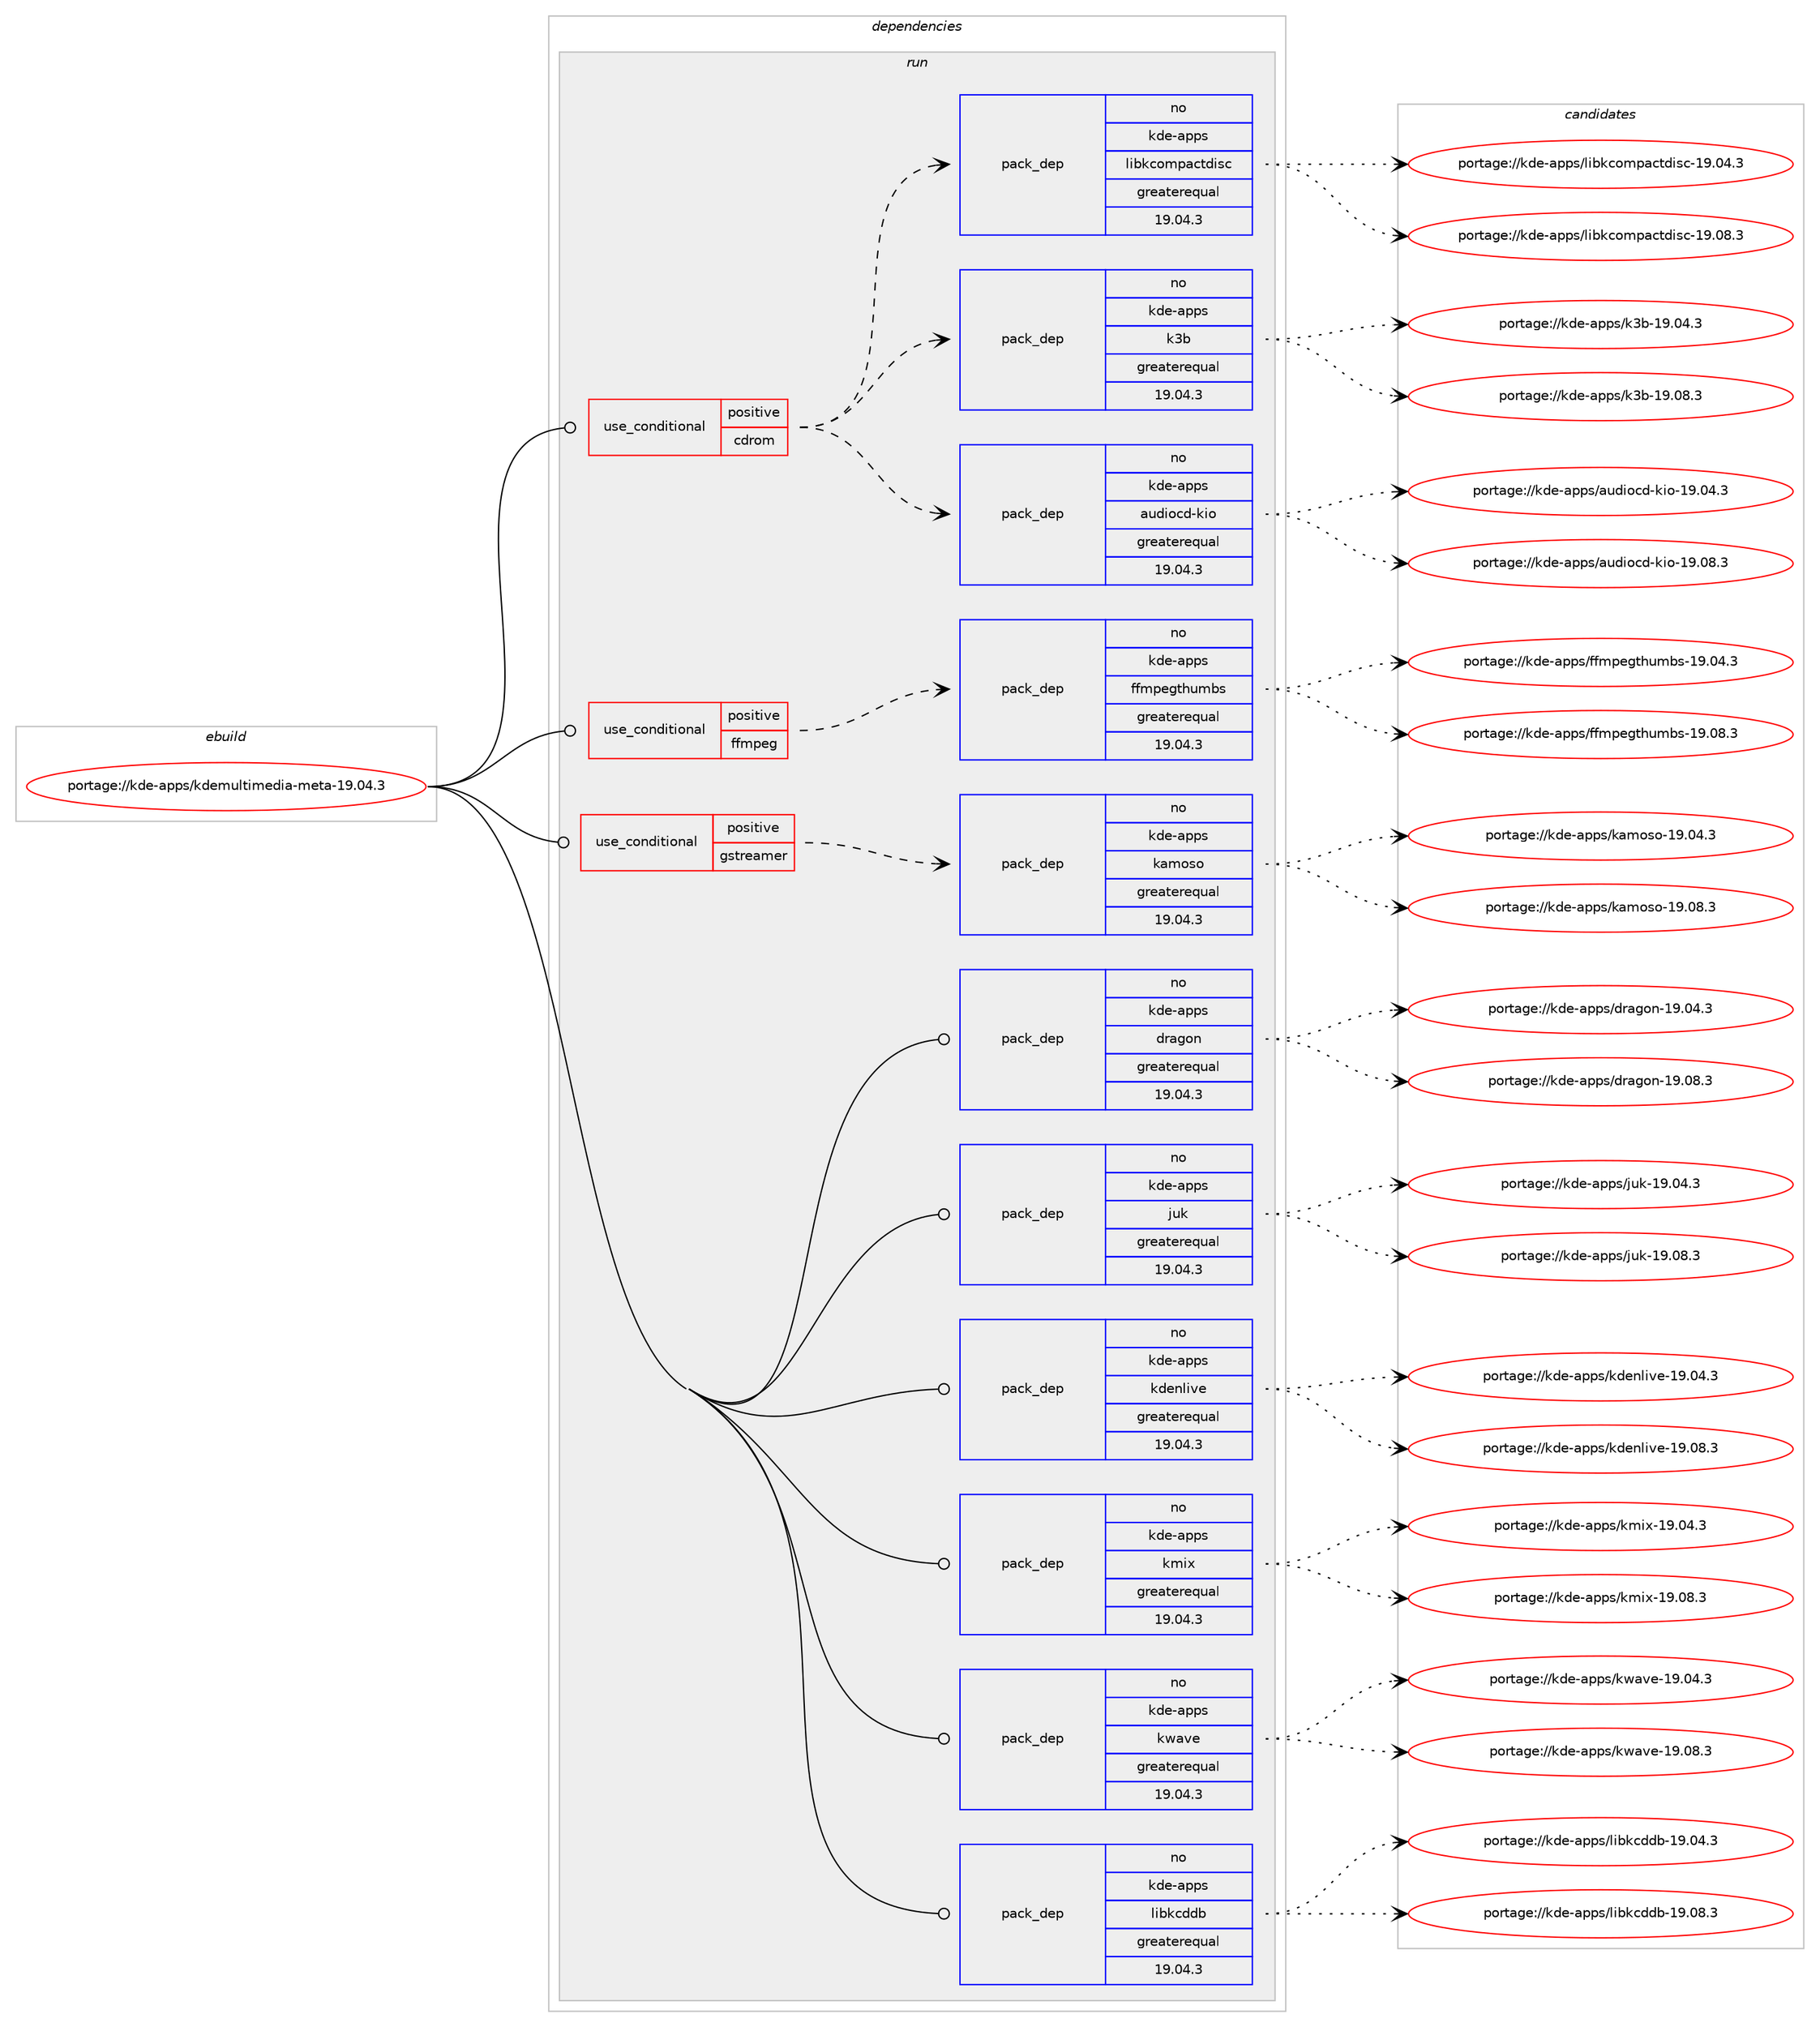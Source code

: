 digraph prolog {

# *************
# Graph options
# *************

newrank=true;
concentrate=true;
compound=true;
graph [rankdir=LR,fontname=Helvetica,fontsize=10,ranksep=1.5];#, ranksep=2.5, nodesep=0.2];
edge  [arrowhead=vee];
node  [fontname=Helvetica,fontsize=10];

# **********
# The ebuild
# **********

subgraph cluster_leftcol {
color=gray;
rank=same;
label=<<i>ebuild</i>>;
id [label="portage://kde-apps/kdemultimedia-meta-19.04.3", color=red, width=4, href="../kde-apps/kdemultimedia-meta-19.04.3.svg"];
}

# ****************
# The dependencies
# ****************

subgraph cluster_midcol {
color=gray;
label=<<i>dependencies</i>>;
subgraph cluster_compile {
fillcolor="#eeeeee";
style=filled;
label=<<i>compile</i>>;
}
subgraph cluster_compileandrun {
fillcolor="#eeeeee";
style=filled;
label=<<i>compile and run</i>>;
}
subgraph cluster_run {
fillcolor="#eeeeee";
style=filled;
label=<<i>run</i>>;
subgraph cond75088 {
dependency288296 [label=<<TABLE BORDER="0" CELLBORDER="1" CELLSPACING="0" CELLPADDING="4"><TR><TD ROWSPAN="3" CELLPADDING="10">use_conditional</TD></TR><TR><TD>positive</TD></TR><TR><TD>cdrom</TD></TR></TABLE>>, shape=none, color=red];
subgraph pack208890 {
dependency288297 [label=<<TABLE BORDER="0" CELLBORDER="1" CELLSPACING="0" CELLPADDING="4" WIDTH="220"><TR><TD ROWSPAN="6" CELLPADDING="30">pack_dep</TD></TR><TR><TD WIDTH="110">no</TD></TR><TR><TD>kde-apps</TD></TR><TR><TD>audiocd-kio</TD></TR><TR><TD>greaterequal</TD></TR><TR><TD>19.04.3</TD></TR></TABLE>>, shape=none, color=blue];
}
dependency288296:e -> dependency288297:w [weight=20,style="dashed",arrowhead="vee"];
subgraph pack208891 {
dependency288298 [label=<<TABLE BORDER="0" CELLBORDER="1" CELLSPACING="0" CELLPADDING="4" WIDTH="220"><TR><TD ROWSPAN="6" CELLPADDING="30">pack_dep</TD></TR><TR><TD WIDTH="110">no</TD></TR><TR><TD>kde-apps</TD></TR><TR><TD>k3b</TD></TR><TR><TD>greaterequal</TD></TR><TR><TD>19.04.3</TD></TR></TABLE>>, shape=none, color=blue];
}
dependency288296:e -> dependency288298:w [weight=20,style="dashed",arrowhead="vee"];
subgraph pack208892 {
dependency288299 [label=<<TABLE BORDER="0" CELLBORDER="1" CELLSPACING="0" CELLPADDING="4" WIDTH="220"><TR><TD ROWSPAN="6" CELLPADDING="30">pack_dep</TD></TR><TR><TD WIDTH="110">no</TD></TR><TR><TD>kde-apps</TD></TR><TR><TD>libkcompactdisc</TD></TR><TR><TD>greaterequal</TD></TR><TR><TD>19.04.3</TD></TR></TABLE>>, shape=none, color=blue];
}
dependency288296:e -> dependency288299:w [weight=20,style="dashed",arrowhead="vee"];
}
id:e -> dependency288296:w [weight=20,style="solid",arrowhead="odot"];
subgraph cond75089 {
dependency288300 [label=<<TABLE BORDER="0" CELLBORDER="1" CELLSPACING="0" CELLPADDING="4"><TR><TD ROWSPAN="3" CELLPADDING="10">use_conditional</TD></TR><TR><TD>positive</TD></TR><TR><TD>ffmpeg</TD></TR></TABLE>>, shape=none, color=red];
subgraph pack208893 {
dependency288301 [label=<<TABLE BORDER="0" CELLBORDER="1" CELLSPACING="0" CELLPADDING="4" WIDTH="220"><TR><TD ROWSPAN="6" CELLPADDING="30">pack_dep</TD></TR><TR><TD WIDTH="110">no</TD></TR><TR><TD>kde-apps</TD></TR><TR><TD>ffmpegthumbs</TD></TR><TR><TD>greaterequal</TD></TR><TR><TD>19.04.3</TD></TR></TABLE>>, shape=none, color=blue];
}
dependency288300:e -> dependency288301:w [weight=20,style="dashed",arrowhead="vee"];
}
id:e -> dependency288300:w [weight=20,style="solid",arrowhead="odot"];
subgraph cond75090 {
dependency288302 [label=<<TABLE BORDER="0" CELLBORDER="1" CELLSPACING="0" CELLPADDING="4"><TR><TD ROWSPAN="3" CELLPADDING="10">use_conditional</TD></TR><TR><TD>positive</TD></TR><TR><TD>gstreamer</TD></TR></TABLE>>, shape=none, color=red];
subgraph pack208894 {
dependency288303 [label=<<TABLE BORDER="0" CELLBORDER="1" CELLSPACING="0" CELLPADDING="4" WIDTH="220"><TR><TD ROWSPAN="6" CELLPADDING="30">pack_dep</TD></TR><TR><TD WIDTH="110">no</TD></TR><TR><TD>kde-apps</TD></TR><TR><TD>kamoso</TD></TR><TR><TD>greaterequal</TD></TR><TR><TD>19.04.3</TD></TR></TABLE>>, shape=none, color=blue];
}
dependency288302:e -> dependency288303:w [weight=20,style="dashed",arrowhead="vee"];
}
id:e -> dependency288302:w [weight=20,style="solid",arrowhead="odot"];
subgraph pack208895 {
dependency288304 [label=<<TABLE BORDER="0" CELLBORDER="1" CELLSPACING="0" CELLPADDING="4" WIDTH="220"><TR><TD ROWSPAN="6" CELLPADDING="30">pack_dep</TD></TR><TR><TD WIDTH="110">no</TD></TR><TR><TD>kde-apps</TD></TR><TR><TD>dragon</TD></TR><TR><TD>greaterequal</TD></TR><TR><TD>19.04.3</TD></TR></TABLE>>, shape=none, color=blue];
}
id:e -> dependency288304:w [weight=20,style="solid",arrowhead="odot"];
subgraph pack208896 {
dependency288305 [label=<<TABLE BORDER="0" CELLBORDER="1" CELLSPACING="0" CELLPADDING="4" WIDTH="220"><TR><TD ROWSPAN="6" CELLPADDING="30">pack_dep</TD></TR><TR><TD WIDTH="110">no</TD></TR><TR><TD>kde-apps</TD></TR><TR><TD>juk</TD></TR><TR><TD>greaterequal</TD></TR><TR><TD>19.04.3</TD></TR></TABLE>>, shape=none, color=blue];
}
id:e -> dependency288305:w [weight=20,style="solid",arrowhead="odot"];
subgraph pack208897 {
dependency288306 [label=<<TABLE BORDER="0" CELLBORDER="1" CELLSPACING="0" CELLPADDING="4" WIDTH="220"><TR><TD ROWSPAN="6" CELLPADDING="30">pack_dep</TD></TR><TR><TD WIDTH="110">no</TD></TR><TR><TD>kde-apps</TD></TR><TR><TD>kdenlive</TD></TR><TR><TD>greaterequal</TD></TR><TR><TD>19.04.3</TD></TR></TABLE>>, shape=none, color=blue];
}
id:e -> dependency288306:w [weight=20,style="solid",arrowhead="odot"];
subgraph pack208898 {
dependency288307 [label=<<TABLE BORDER="0" CELLBORDER="1" CELLSPACING="0" CELLPADDING="4" WIDTH="220"><TR><TD ROWSPAN="6" CELLPADDING="30">pack_dep</TD></TR><TR><TD WIDTH="110">no</TD></TR><TR><TD>kde-apps</TD></TR><TR><TD>kmix</TD></TR><TR><TD>greaterequal</TD></TR><TR><TD>19.04.3</TD></TR></TABLE>>, shape=none, color=blue];
}
id:e -> dependency288307:w [weight=20,style="solid",arrowhead="odot"];
subgraph pack208899 {
dependency288308 [label=<<TABLE BORDER="0" CELLBORDER="1" CELLSPACING="0" CELLPADDING="4" WIDTH="220"><TR><TD ROWSPAN="6" CELLPADDING="30">pack_dep</TD></TR><TR><TD WIDTH="110">no</TD></TR><TR><TD>kde-apps</TD></TR><TR><TD>kwave</TD></TR><TR><TD>greaterequal</TD></TR><TR><TD>19.04.3</TD></TR></TABLE>>, shape=none, color=blue];
}
id:e -> dependency288308:w [weight=20,style="solid",arrowhead="odot"];
subgraph pack208900 {
dependency288309 [label=<<TABLE BORDER="0" CELLBORDER="1" CELLSPACING="0" CELLPADDING="4" WIDTH="220"><TR><TD ROWSPAN="6" CELLPADDING="30">pack_dep</TD></TR><TR><TD WIDTH="110">no</TD></TR><TR><TD>kde-apps</TD></TR><TR><TD>libkcddb</TD></TR><TR><TD>greaterequal</TD></TR><TR><TD>19.04.3</TD></TR></TABLE>>, shape=none, color=blue];
}
id:e -> dependency288309:w [weight=20,style="solid",arrowhead="odot"];
}
}

# **************
# The candidates
# **************

subgraph cluster_choices {
rank=same;
color=gray;
label=<<i>candidates</i>>;

subgraph choice208890 {
color=black;
nodesep=1;
choiceportage1071001014597112112115479711710010511199100451071051114549574648524651 [label="portage://kde-apps/audiocd-kio-19.04.3", color=red, width=4,href="../kde-apps/audiocd-kio-19.04.3.svg"];
choiceportage1071001014597112112115479711710010511199100451071051114549574648564651 [label="portage://kde-apps/audiocd-kio-19.08.3", color=red, width=4,href="../kde-apps/audiocd-kio-19.08.3.svg"];
dependency288297:e -> choiceportage1071001014597112112115479711710010511199100451071051114549574648524651:w [style=dotted,weight="100"];
dependency288297:e -> choiceportage1071001014597112112115479711710010511199100451071051114549574648564651:w [style=dotted,weight="100"];
}
subgraph choice208891 {
color=black;
nodesep=1;
choiceportage10710010145971121121154710751984549574648524651 [label="portage://kde-apps/k3b-19.04.3", color=red, width=4,href="../kde-apps/k3b-19.04.3.svg"];
choiceportage10710010145971121121154710751984549574648564651 [label="portage://kde-apps/k3b-19.08.3", color=red, width=4,href="../kde-apps/k3b-19.08.3.svg"];
dependency288298:e -> choiceportage10710010145971121121154710751984549574648524651:w [style=dotted,weight="100"];
dependency288298:e -> choiceportage10710010145971121121154710751984549574648564651:w [style=dotted,weight="100"];
}
subgraph choice208892 {
color=black;
nodesep=1;
choiceportage10710010145971121121154710810598107991111091129799116100105115994549574648524651 [label="portage://kde-apps/libkcompactdisc-19.04.3", color=red, width=4,href="../kde-apps/libkcompactdisc-19.04.3.svg"];
choiceportage10710010145971121121154710810598107991111091129799116100105115994549574648564651 [label="portage://kde-apps/libkcompactdisc-19.08.3", color=red, width=4,href="../kde-apps/libkcompactdisc-19.08.3.svg"];
dependency288299:e -> choiceportage10710010145971121121154710810598107991111091129799116100105115994549574648524651:w [style=dotted,weight="100"];
dependency288299:e -> choiceportage10710010145971121121154710810598107991111091129799116100105115994549574648564651:w [style=dotted,weight="100"];
}
subgraph choice208893 {
color=black;
nodesep=1;
choiceportage107100101459711211211547102102109112101103116104117109981154549574648524651 [label="portage://kde-apps/ffmpegthumbs-19.04.3", color=red, width=4,href="../kde-apps/ffmpegthumbs-19.04.3.svg"];
choiceportage107100101459711211211547102102109112101103116104117109981154549574648564651 [label="portage://kde-apps/ffmpegthumbs-19.08.3", color=red, width=4,href="../kde-apps/ffmpegthumbs-19.08.3.svg"];
dependency288301:e -> choiceportage107100101459711211211547102102109112101103116104117109981154549574648524651:w [style=dotted,weight="100"];
dependency288301:e -> choiceportage107100101459711211211547102102109112101103116104117109981154549574648564651:w [style=dotted,weight="100"];
}
subgraph choice208894 {
color=black;
nodesep=1;
choiceportage107100101459711211211547107971091111151114549574648524651 [label="portage://kde-apps/kamoso-19.04.3", color=red, width=4,href="../kde-apps/kamoso-19.04.3.svg"];
choiceportage107100101459711211211547107971091111151114549574648564651 [label="portage://kde-apps/kamoso-19.08.3", color=red, width=4,href="../kde-apps/kamoso-19.08.3.svg"];
dependency288303:e -> choiceportage107100101459711211211547107971091111151114549574648524651:w [style=dotted,weight="100"];
dependency288303:e -> choiceportage107100101459711211211547107971091111151114549574648564651:w [style=dotted,weight="100"];
}
subgraph choice208895 {
color=black;
nodesep=1;
choiceportage107100101459711211211547100114971031111104549574648524651 [label="portage://kde-apps/dragon-19.04.3", color=red, width=4,href="../kde-apps/dragon-19.04.3.svg"];
choiceportage107100101459711211211547100114971031111104549574648564651 [label="portage://kde-apps/dragon-19.08.3", color=red, width=4,href="../kde-apps/dragon-19.08.3.svg"];
dependency288304:e -> choiceportage107100101459711211211547100114971031111104549574648524651:w [style=dotted,weight="100"];
dependency288304:e -> choiceportage107100101459711211211547100114971031111104549574648564651:w [style=dotted,weight="100"];
}
subgraph choice208896 {
color=black;
nodesep=1;
choiceportage1071001014597112112115471061171074549574648524651 [label="portage://kde-apps/juk-19.04.3", color=red, width=4,href="../kde-apps/juk-19.04.3.svg"];
choiceportage1071001014597112112115471061171074549574648564651 [label="portage://kde-apps/juk-19.08.3", color=red, width=4,href="../kde-apps/juk-19.08.3.svg"];
dependency288305:e -> choiceportage1071001014597112112115471061171074549574648524651:w [style=dotted,weight="100"];
dependency288305:e -> choiceportage1071001014597112112115471061171074549574648564651:w [style=dotted,weight="100"];
}
subgraph choice208897 {
color=black;
nodesep=1;
choiceportage1071001014597112112115471071001011101081051181014549574648524651 [label="portage://kde-apps/kdenlive-19.04.3", color=red, width=4,href="../kde-apps/kdenlive-19.04.3.svg"];
choiceportage1071001014597112112115471071001011101081051181014549574648564651 [label="portage://kde-apps/kdenlive-19.08.3", color=red, width=4,href="../kde-apps/kdenlive-19.08.3.svg"];
dependency288306:e -> choiceportage1071001014597112112115471071001011101081051181014549574648524651:w [style=dotted,weight="100"];
dependency288306:e -> choiceportage1071001014597112112115471071001011101081051181014549574648564651:w [style=dotted,weight="100"];
}
subgraph choice208898 {
color=black;
nodesep=1;
choiceportage1071001014597112112115471071091051204549574648524651 [label="portage://kde-apps/kmix-19.04.3", color=red, width=4,href="../kde-apps/kmix-19.04.3.svg"];
choiceportage1071001014597112112115471071091051204549574648564651 [label="portage://kde-apps/kmix-19.08.3", color=red, width=4,href="../kde-apps/kmix-19.08.3.svg"];
dependency288307:e -> choiceportage1071001014597112112115471071091051204549574648524651:w [style=dotted,weight="100"];
dependency288307:e -> choiceportage1071001014597112112115471071091051204549574648564651:w [style=dotted,weight="100"];
}
subgraph choice208899 {
color=black;
nodesep=1;
choiceportage107100101459711211211547107119971181014549574648524651 [label="portage://kde-apps/kwave-19.04.3", color=red, width=4,href="../kde-apps/kwave-19.04.3.svg"];
choiceportage107100101459711211211547107119971181014549574648564651 [label="portage://kde-apps/kwave-19.08.3", color=red, width=4,href="../kde-apps/kwave-19.08.3.svg"];
dependency288308:e -> choiceportage107100101459711211211547107119971181014549574648524651:w [style=dotted,weight="100"];
dependency288308:e -> choiceportage107100101459711211211547107119971181014549574648564651:w [style=dotted,weight="100"];
}
subgraph choice208900 {
color=black;
nodesep=1;
choiceportage1071001014597112112115471081059810799100100984549574648524651 [label="portage://kde-apps/libkcddb-19.04.3", color=red, width=4,href="../kde-apps/libkcddb-19.04.3.svg"];
choiceportage1071001014597112112115471081059810799100100984549574648564651 [label="portage://kde-apps/libkcddb-19.08.3", color=red, width=4,href="../kde-apps/libkcddb-19.08.3.svg"];
dependency288309:e -> choiceportage1071001014597112112115471081059810799100100984549574648524651:w [style=dotted,weight="100"];
dependency288309:e -> choiceportage1071001014597112112115471081059810799100100984549574648564651:w [style=dotted,weight="100"];
}
}

}
